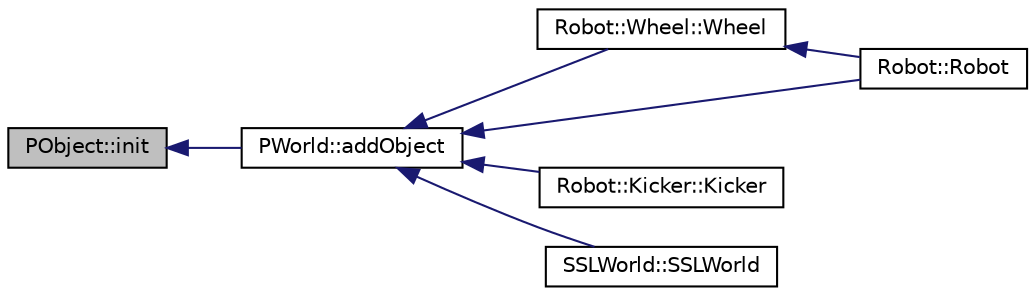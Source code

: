 digraph "PObject::init"
{
 // INTERACTIVE_SVG=YES
  edge [fontname="Helvetica",fontsize="10",labelfontname="Helvetica",labelfontsize="10"];
  node [fontname="Helvetica",fontsize="10",shape=record];
  rankdir="LR";
  Node1 [label="PObject::init",height=0.2,width=0.4,color="black", fillcolor="grey75", style="filled", fontcolor="black"];
  Node1 -> Node2 [dir="back",color="midnightblue",fontsize="10",style="solid",fontname="Helvetica"];
  Node2 [label="PWorld::addObject",height=0.2,width=0.4,color="black", fillcolor="white", style="filled",URL="$de/d29/class_p_world.html#a349a3f5bca2e123f84537f9bacc7ab3d"];
  Node2 -> Node3 [dir="back",color="midnightblue",fontsize="10",style="solid",fontname="Helvetica"];
  Node3 [label="Robot::Wheel::Wheel",height=0.2,width=0.4,color="black", fillcolor="white", style="filled",URL="$dd/d2c/class_robot_1_1_wheel.html#abc407517ad7df31af76139f78572e080"];
  Node3 -> Node4 [dir="back",color="midnightblue",fontsize="10",style="solid",fontname="Helvetica"];
  Node4 [label="Robot::Robot",height=0.2,width=0.4,color="black", fillcolor="white", style="filled",URL="$d4/d84/class_robot.html#a0d001cb5d44e39ced4e1cfc524ad49de"];
  Node2 -> Node5 [dir="back",color="midnightblue",fontsize="10",style="solid",fontname="Helvetica"];
  Node5 [label="Robot::Kicker::Kicker",height=0.2,width=0.4,color="black", fillcolor="white", style="filled",URL="$d0/df4/class_robot_1_1_kicker.html#a68a79a06277ebf510135c1ae9f56ef49"];
  Node2 -> Node4 [dir="back",color="midnightblue",fontsize="10",style="solid",fontname="Helvetica"];
  Node2 -> Node6 [dir="back",color="midnightblue",fontsize="10",style="solid",fontname="Helvetica"];
  Node6 [label="SSLWorld::SSLWorld",height=0.2,width=0.4,color="black", fillcolor="white", style="filled",URL="$d9/d7f/class_s_s_l_world.html#ae7a93bfd82fa84532017c8277d4e7652"];
}

